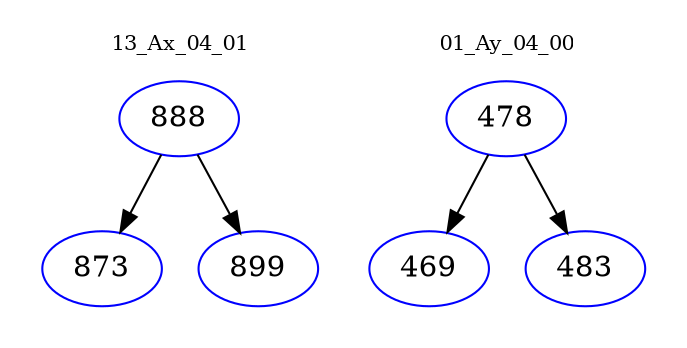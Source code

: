 digraph{
subgraph cluster_0 {
color = white
label = "13_Ax_04_01";
fontsize=10;
T0_888 [label="888", color="blue"]
T0_888 -> T0_873 [color="black"]
T0_873 [label="873", color="blue"]
T0_888 -> T0_899 [color="black"]
T0_899 [label="899", color="blue"]
}
subgraph cluster_1 {
color = white
label = "01_Ay_04_00";
fontsize=10;
T1_478 [label="478", color="blue"]
T1_478 -> T1_469 [color="black"]
T1_469 [label="469", color="blue"]
T1_478 -> T1_483 [color="black"]
T1_483 [label="483", color="blue"]
}
}
